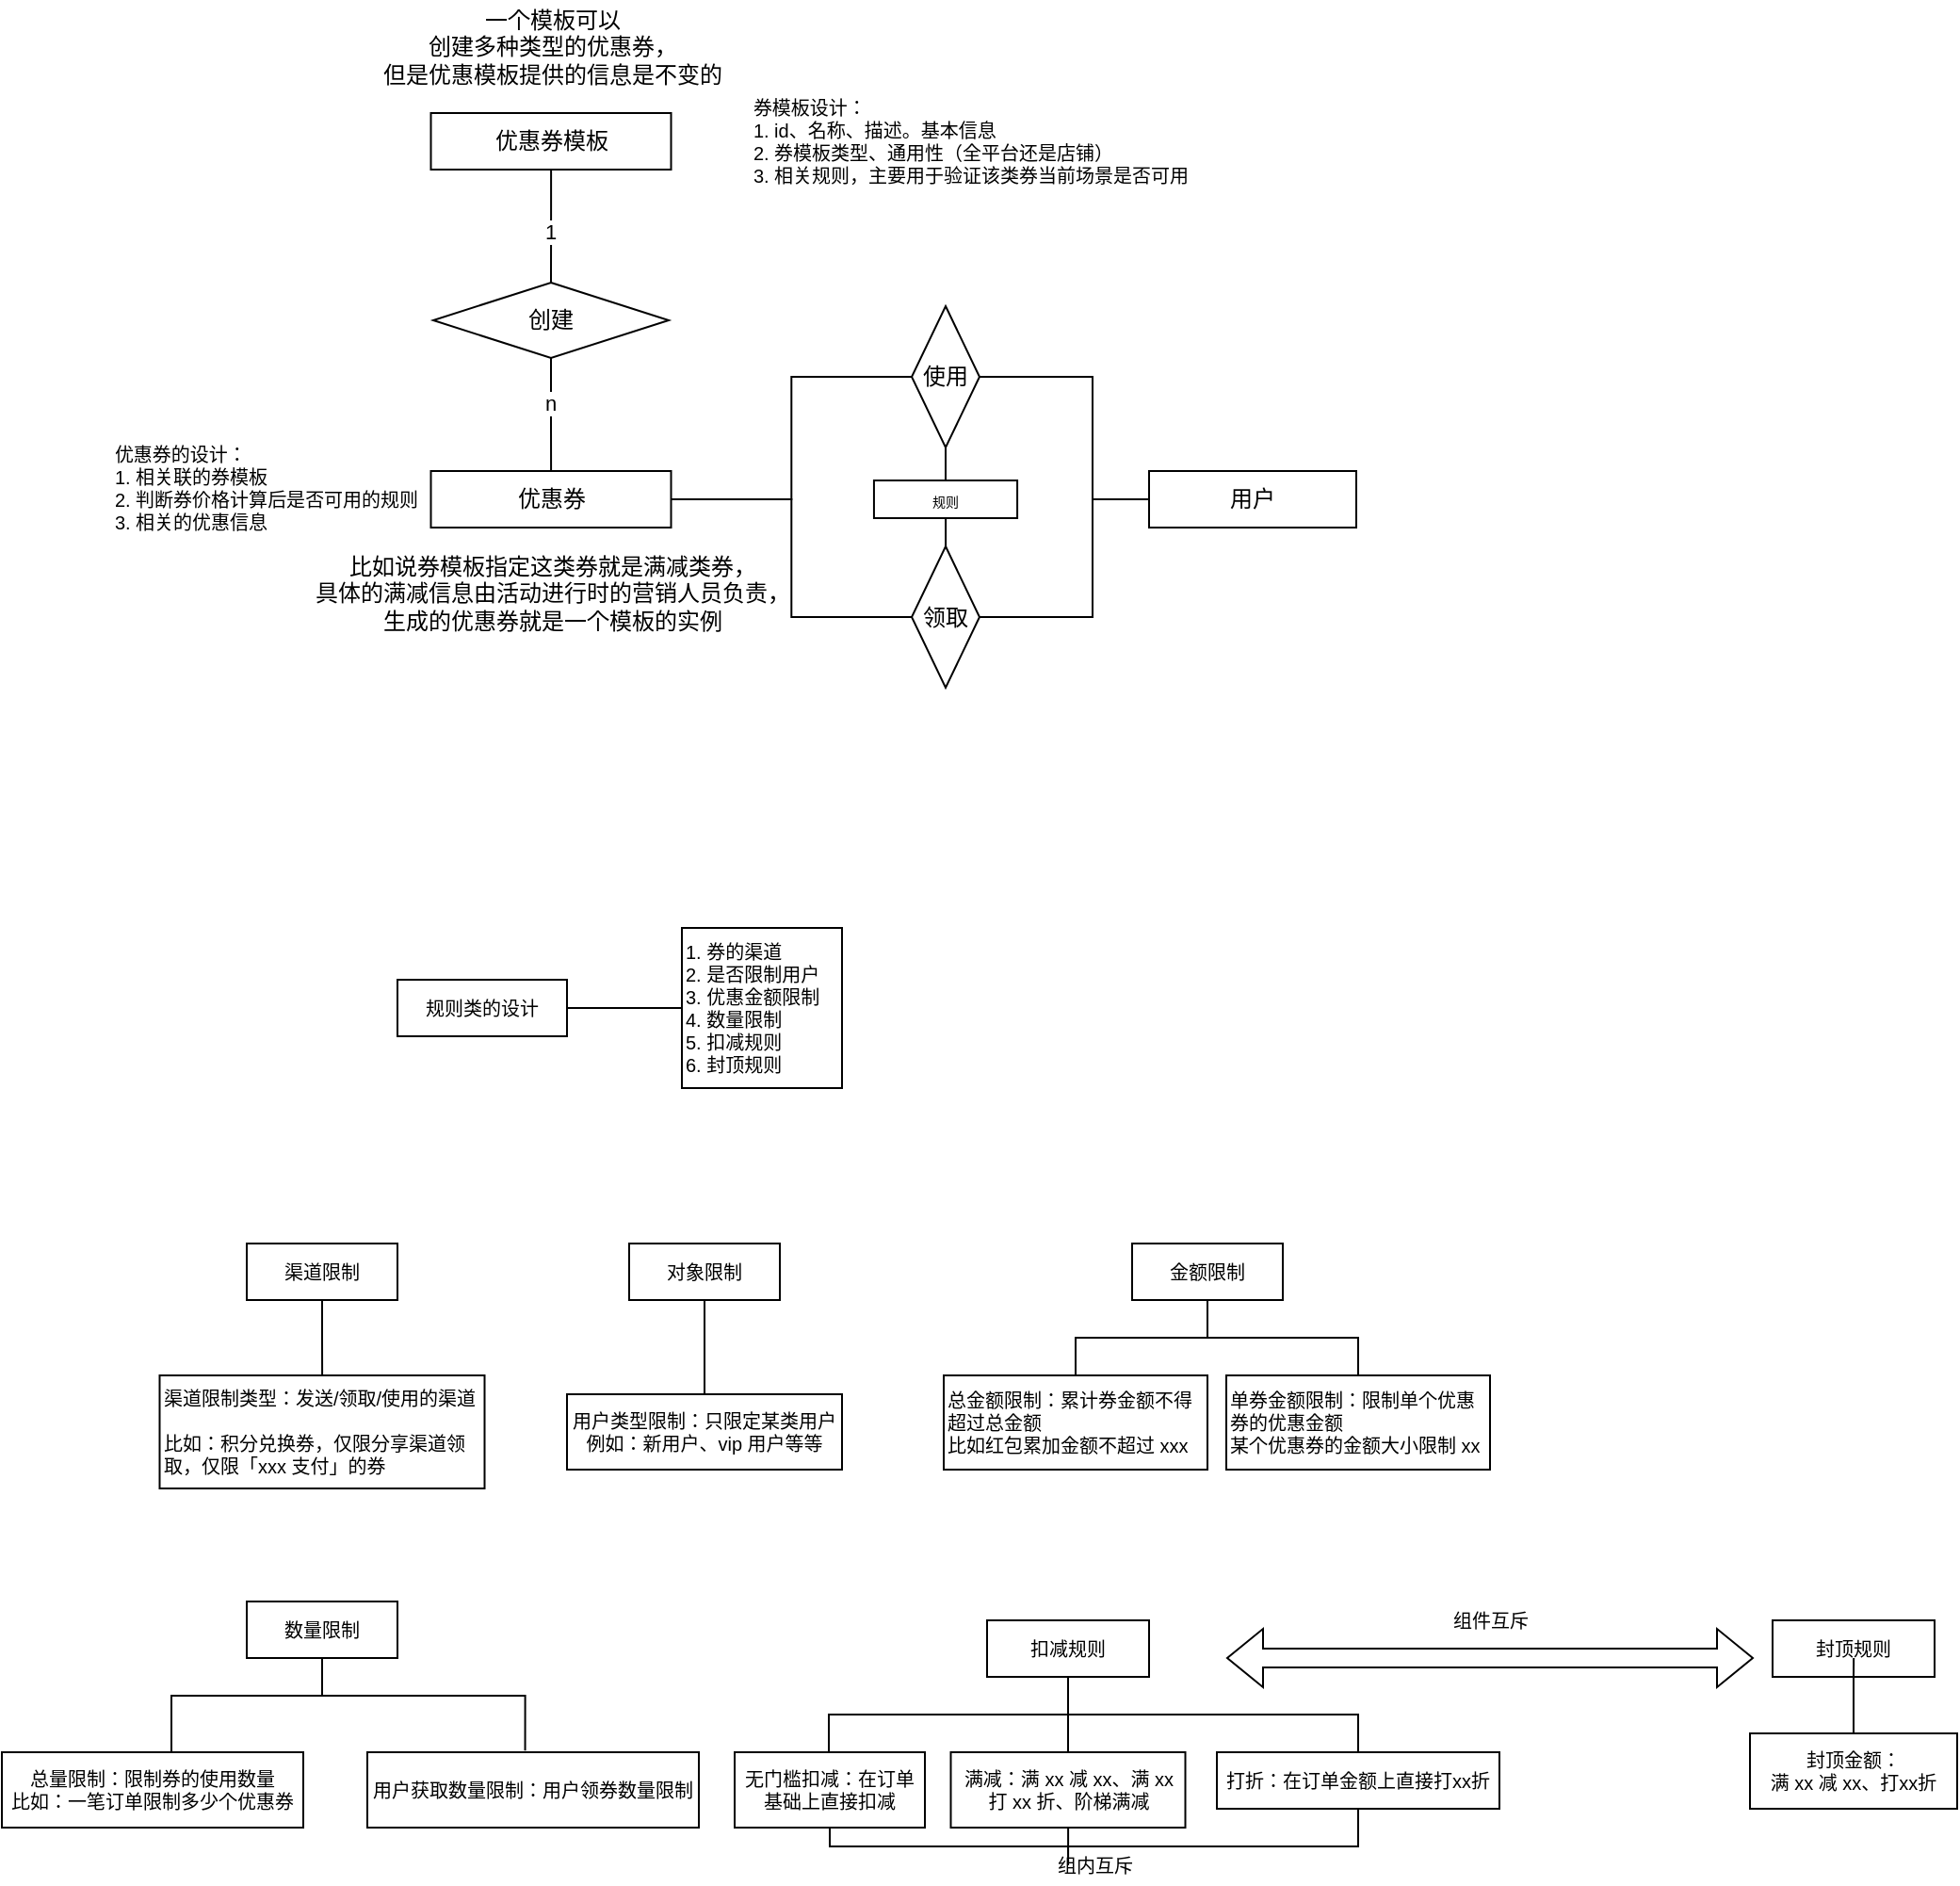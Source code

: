 <mxfile version="16.5.1" type="device"><diagram id="oDorXNIv4KmlT0I0OUTY" name="第 1 页"><mxGraphModel dx="1097" dy="675" grid="1" gridSize="10" guides="1" tooltips="1" connect="1" arrows="1" fold="1" page="1" pageScale="1" pageWidth="827" pageHeight="1169" math="0" shadow="0"><root><mxCell id="0"/><mxCell id="1" parent="0"/><mxCell id="9bfKl7xzVv9Yg-Ll1ekX-3" value="" style="edgeStyle=orthogonalEdgeStyle;rounded=1;orthogonalLoop=1;jettySize=auto;html=1;strokeColor=default;endArrow=none;endFill=0;" edge="1" parent="1" source="9bfKl7xzVv9Yg-Ll1ekX-1" target="9bfKl7xzVv9Yg-Ll1ekX-2"><mxGeometry relative="1" as="geometry"/></mxCell><mxCell id="9bfKl7xzVv9Yg-Ll1ekX-8" value="1" style="edgeLabel;html=1;align=center;verticalAlign=middle;resizable=0;points=[];" vertex="1" connectable="0" parent="9bfKl7xzVv9Yg-Ll1ekX-3"><mxGeometry x="0.094" y="-1" relative="1" as="geometry"><mxPoint as="offset"/></mxGeometry></mxCell><mxCell id="9bfKl7xzVv9Yg-Ll1ekX-1" value="优惠券模板" style="rounded=0;whiteSpace=wrap;html=1;" vertex="1" parent="1"><mxGeometry x="237.75" y="230" width="127.5" height="30" as="geometry"/></mxCell><mxCell id="9bfKl7xzVv9Yg-Ll1ekX-6" value="" style="edgeStyle=orthogonalEdgeStyle;rounded=1;orthogonalLoop=1;jettySize=auto;html=1;endArrow=none;endFill=0;strokeColor=default;" edge="1" parent="1" source="9bfKl7xzVv9Yg-Ll1ekX-2" target="9bfKl7xzVv9Yg-Ll1ekX-5"><mxGeometry relative="1" as="geometry"/></mxCell><mxCell id="9bfKl7xzVv9Yg-Ll1ekX-9" value="n" style="edgeLabel;html=1;align=center;verticalAlign=middle;resizable=0;points=[];" vertex="1" connectable="0" parent="9bfKl7xzVv9Yg-Ll1ekX-6"><mxGeometry x="-0.197" y="-1" relative="1" as="geometry"><mxPoint as="offset"/></mxGeometry></mxCell><mxCell id="9bfKl7xzVv9Yg-Ll1ekX-2" value="创建" style="rhombus;whiteSpace=wrap;html=1;rounded=0;" vertex="1" parent="1"><mxGeometry x="239" y="320" width="125" height="40" as="geometry"/></mxCell><mxCell id="9bfKl7xzVv9Yg-Ll1ekX-13" value="" style="edgeStyle=orthogonalEdgeStyle;rounded=0;orthogonalLoop=1;jettySize=auto;html=1;endArrow=none;endFill=0;strokeColor=default;entryX=0;entryY=0.5;entryDx=0;entryDy=0;" edge="1" parent="1" source="9bfKl7xzVv9Yg-Ll1ekX-5" target="9bfKl7xzVv9Yg-Ll1ekX-12"><mxGeometry relative="1" as="geometry"/></mxCell><mxCell id="9bfKl7xzVv9Yg-Ll1ekX-5" value="优惠券" style="whiteSpace=wrap;html=1;rounded=0;" vertex="1" parent="1"><mxGeometry x="237.75" y="420" width="127.5" height="30" as="geometry"/></mxCell><mxCell id="9bfKl7xzVv9Yg-Ll1ekX-7" value="一个模板可以&lt;br&gt;创建多种类型的优惠券，&lt;br&gt;但是优惠模板提供的信息是不变的" style="text;html=1;align=center;verticalAlign=middle;resizable=0;points=[];autosize=1;strokeColor=none;fillColor=none;" vertex="1" parent="1"><mxGeometry x="201.5" y="170" width="200" height="50" as="geometry"/></mxCell><mxCell id="9bfKl7xzVv9Yg-Ll1ekX-10" value="比如说券模板指定这类券就是满减类券，&lt;br&gt;具体的满减信息由活动进行时的营销人员负责，&lt;br&gt;生成的优惠券就是一个模板的实例" style="text;html=1;align=center;verticalAlign=middle;resizable=0;points=[];autosize=1;strokeColor=none;fillColor=none;" vertex="1" parent="1"><mxGeometry x="166.5" y="460" width="270" height="50" as="geometry"/></mxCell><mxCell id="9bfKl7xzVv9Yg-Ll1ekX-11" value="用户" style="whiteSpace=wrap;html=1;" vertex="1" parent="1"><mxGeometry x="619" y="420" width="110" height="30" as="geometry"/></mxCell><mxCell id="9bfKl7xzVv9Yg-Ll1ekX-14" value="" style="edgeStyle=orthogonalEdgeStyle;rounded=0;orthogonalLoop=1;jettySize=auto;html=1;endArrow=none;endFill=0;strokeColor=default;entryX=0;entryY=0.5;entryDx=0;entryDy=0;" edge="1" parent="1" source="9bfKl7xzVv9Yg-Ll1ekX-12" target="9bfKl7xzVv9Yg-Ll1ekX-11"><mxGeometry relative="1" as="geometry"><Array as="points"><mxPoint x="589" y="370"/><mxPoint x="589" y="435"/></Array></mxGeometry></mxCell><mxCell id="9bfKl7xzVv9Yg-Ll1ekX-16" value="" style="edgeStyle=orthogonalEdgeStyle;rounded=0;orthogonalLoop=1;jettySize=auto;html=1;endArrow=none;endFill=0;strokeColor=default;" edge="1" parent="1" source="9bfKl7xzVv9Yg-Ll1ekX-12" target="9bfKl7xzVv9Yg-Ll1ekX-15"><mxGeometry relative="1" as="geometry"/></mxCell><mxCell id="9bfKl7xzVv9Yg-Ll1ekX-12" value="使用" style="rhombus;whiteSpace=wrap;html=1;rounded=0;" vertex="1" parent="1"><mxGeometry x="493" y="332.5" width="36" height="75" as="geometry"/></mxCell><mxCell id="9bfKl7xzVv9Yg-Ll1ekX-20" value="" style="edgeStyle=orthogonalEdgeStyle;rounded=0;orthogonalLoop=1;jettySize=auto;html=1;fontSize=7;endArrow=none;endFill=0;strokeColor=default;" edge="1" parent="1" source="9bfKl7xzVv9Yg-Ll1ekX-15" target="9bfKl7xzVv9Yg-Ll1ekX-17"><mxGeometry relative="1" as="geometry"/></mxCell><mxCell id="9bfKl7xzVv9Yg-Ll1ekX-15" value="&lt;font style=&quot;font-size: 7px&quot;&gt;规则&lt;/font&gt;" style="whiteSpace=wrap;html=1;rounded=0;" vertex="1" parent="1"><mxGeometry x="472.97" y="425" width="76.07" height="20" as="geometry"/></mxCell><mxCell id="9bfKl7xzVv9Yg-Ll1ekX-18" value="" style="edgeStyle=orthogonalEdgeStyle;rounded=0;orthogonalLoop=1;jettySize=auto;html=1;endArrow=none;endFill=0;strokeColor=default;exitX=1;exitY=0.5;exitDx=0;exitDy=0;" edge="1" parent="1" source="9bfKl7xzVv9Yg-Ll1ekX-17" target="9bfKl7xzVv9Yg-Ll1ekX-11"><mxGeometry relative="1" as="geometry"><Array as="points"><mxPoint x="589" y="498"/><mxPoint x="589" y="435"/></Array></mxGeometry></mxCell><mxCell id="9bfKl7xzVv9Yg-Ll1ekX-19" value="" style="edgeStyle=orthogonalEdgeStyle;rounded=0;orthogonalLoop=1;jettySize=auto;html=1;endArrow=none;endFill=0;strokeColor=default;entryX=1;entryY=0.5;entryDx=0;entryDy=0;" edge="1" parent="1" source="9bfKl7xzVv9Yg-Ll1ekX-17" target="9bfKl7xzVv9Yg-Ll1ekX-5"><mxGeometry relative="1" as="geometry"/></mxCell><mxCell id="9bfKl7xzVv9Yg-Ll1ekX-17" value="领取" style="rhombus;whiteSpace=wrap;html=1;rounded=0;" vertex="1" parent="1"><mxGeometry x="493" y="460" width="36" height="75" as="geometry"/></mxCell><mxCell id="9bfKl7xzVv9Yg-Ll1ekX-23" value="&lt;div style=&quot;text-align: left&quot;&gt;&lt;span&gt;券模板设计：&lt;/span&gt;&lt;/div&gt;&lt;div style=&quot;text-align: left&quot;&gt;&lt;span&gt;1. id、名称、描述。基本信息&lt;/span&gt;&lt;/div&gt;&lt;div style=&quot;text-align: left&quot;&gt;&lt;span&gt;2. 券模板类型、通用性（全平台还是店铺）&lt;/span&gt;&lt;/div&gt;&lt;div style=&quot;text-align: left&quot;&gt;&lt;span&gt;3. 相关规则，主要用于验证该类券当前场景是否可用&lt;/span&gt;&lt;/div&gt;" style="text;html=1;align=center;verticalAlign=middle;resizable=0;points=[];autosize=1;strokeColor=none;fillColor=none;fontSize=10;" vertex="1" parent="1"><mxGeometry x="399" y="220" width="250" height="50" as="geometry"/></mxCell><mxCell id="9bfKl7xzVv9Yg-Ll1ekX-24" value="&lt;div style=&quot;text-align: left&quot;&gt;&lt;span&gt;优惠券的设计：&lt;/span&gt;&lt;/div&gt;&lt;div style=&quot;text-align: left&quot;&gt;&lt;span&gt;1. 相关联的券模板&lt;/span&gt;&lt;/div&gt;&lt;div style=&quot;text-align: left&quot;&gt;&lt;span&gt;2. 判断券价格计算&lt;/span&gt;&lt;span&gt;后是&lt;/span&gt;&lt;span&gt;否可用的规则&lt;/span&gt;&lt;/div&gt;&lt;div style=&quot;text-align: left&quot;&gt;&lt;span&gt;3. 相关的优惠信息&lt;/span&gt;&lt;/div&gt;" style="text;html=1;align=center;verticalAlign=middle;resizable=0;points=[];autosize=1;strokeColor=none;fillColor=none;fontSize=10;" vertex="1" parent="1"><mxGeometry x="60" y="404" width="180" height="50" as="geometry"/></mxCell><mxCell id="9bfKl7xzVv9Yg-Ll1ekX-30" value="" style="edgeStyle=orthogonalEdgeStyle;rounded=0;orthogonalLoop=1;jettySize=auto;html=1;fontSize=10;endArrow=none;endFill=0;strokeColor=default;" edge="1" parent="1" source="9bfKl7xzVv9Yg-Ll1ekX-25" target="9bfKl7xzVv9Yg-Ll1ekX-29"><mxGeometry relative="1" as="geometry"/></mxCell><mxCell id="9bfKl7xzVv9Yg-Ll1ekX-25" value="渠道限制" style="whiteSpace=wrap;html=1;fontSize=10;" vertex="1" parent="1"><mxGeometry x="140" y="830" width="80" height="30" as="geometry"/></mxCell><mxCell id="9bfKl7xzVv9Yg-Ll1ekX-28" value="" style="edgeStyle=orthogonalEdgeStyle;rounded=0;orthogonalLoop=1;jettySize=auto;html=1;fontSize=10;endArrow=none;endFill=0;strokeColor=default;" edge="1" parent="1" source="9bfKl7xzVv9Yg-Ll1ekX-26" target="9bfKl7xzVv9Yg-Ll1ekX-27"><mxGeometry relative="1" as="geometry"/></mxCell><mxCell id="9bfKl7xzVv9Yg-Ll1ekX-26" value="规则类的设计" style="whiteSpace=wrap;html=1;fontSize=10;" vertex="1" parent="1"><mxGeometry x="220" y="690" width="90" height="30" as="geometry"/></mxCell><mxCell id="9bfKl7xzVv9Yg-Ll1ekX-27" value="1. 券的渠道&lt;br&gt;2. 是否限制用户&lt;br&gt;3. 优惠金额限制&lt;br&gt;4. 数量限制&lt;br&gt;5. 扣减规则&lt;br&gt;6. 封顶规则" style="whiteSpace=wrap;html=1;fontSize=10;align=left;" vertex="1" parent="1"><mxGeometry x="371" y="662.5" width="85" height="85" as="geometry"/></mxCell><mxCell id="9bfKl7xzVv9Yg-Ll1ekX-29" value="渠道限制类型：发送/领取/使用的渠道&lt;br&gt;&lt;br&gt;比如：积分兑换券，仅限分享渠道领取，仅限「xxx 支付」的券" style="whiteSpace=wrap;html=1;fontSize=10;align=left;" vertex="1" parent="1"><mxGeometry x="93.75" y="900" width="172.5" height="60" as="geometry"/></mxCell><mxCell id="9bfKl7xzVv9Yg-Ll1ekX-33" value="" style="edgeStyle=orthogonalEdgeStyle;rounded=0;orthogonalLoop=1;jettySize=auto;html=1;fontSize=10;endArrow=none;endFill=0;strokeColor=default;" edge="1" parent="1" source="9bfKl7xzVv9Yg-Ll1ekX-31" target="9bfKl7xzVv9Yg-Ll1ekX-32"><mxGeometry relative="1" as="geometry"/></mxCell><mxCell id="9bfKl7xzVv9Yg-Ll1ekX-31" value="对象限制" style="whiteSpace=wrap;html=1;fontSize=10;" vertex="1" parent="1"><mxGeometry x="343" y="830" width="80" height="30" as="geometry"/></mxCell><mxCell id="9bfKl7xzVv9Yg-Ll1ekX-32" value="用户类型限制：只限定某类用户&lt;br&gt;例如：新用户、vip 用户等等" style="whiteSpace=wrap;html=1;fontSize=10;" vertex="1" parent="1"><mxGeometry x="310" y="910" width="146" height="40" as="geometry"/></mxCell><mxCell id="9bfKl7xzVv9Yg-Ll1ekX-36" value="总金额限制：累计券金额不得超过总金额&lt;br&gt;比如红包累加金额不超过 xxx" style="whiteSpace=wrap;html=1;fontSize=10;align=left;" vertex="1" parent="1"><mxGeometry x="510" y="900" width="140" height="50" as="geometry"/></mxCell><mxCell id="9bfKl7xzVv9Yg-Ll1ekX-38" value="" style="edgeStyle=orthogonalEdgeStyle;rounded=0;orthogonalLoop=1;jettySize=auto;html=1;fontSize=10;endArrow=none;endFill=0;strokeColor=default;" edge="1" parent="1" source="9bfKl7xzVv9Yg-Ll1ekX-37" target="9bfKl7xzVv9Yg-Ll1ekX-36"><mxGeometry relative="1" as="geometry"/></mxCell><mxCell id="9bfKl7xzVv9Yg-Ll1ekX-40" style="edgeStyle=orthogonalEdgeStyle;rounded=0;orthogonalLoop=1;jettySize=auto;html=1;entryX=0.5;entryY=0;entryDx=0;entryDy=0;fontSize=10;endArrow=none;endFill=0;strokeColor=default;" edge="1" parent="1" source="9bfKl7xzVv9Yg-Ll1ekX-37" target="9bfKl7xzVv9Yg-Ll1ekX-39"><mxGeometry relative="1" as="geometry"><Array as="points"><mxPoint x="650" y="880"/><mxPoint x="730" y="880"/></Array></mxGeometry></mxCell><mxCell id="9bfKl7xzVv9Yg-Ll1ekX-37" value="金额限制" style="whiteSpace=wrap;html=1;fontSize=10;" vertex="1" parent="1"><mxGeometry x="610" y="830" width="80" height="30" as="geometry"/></mxCell><mxCell id="9bfKl7xzVv9Yg-Ll1ekX-39" value="单券金额限制：限制单个优惠券的优惠金额&lt;br&gt;某个优惠券的金额大小限制 xx" style="whiteSpace=wrap;html=1;fontSize=10;align=left;" vertex="1" parent="1"><mxGeometry x="660" y="900" width="140" height="50" as="geometry"/></mxCell><mxCell id="9bfKl7xzVv9Yg-Ll1ekX-44" value="" style="edgeStyle=orthogonalEdgeStyle;rounded=0;orthogonalLoop=1;jettySize=auto;html=1;fontSize=10;endArrow=none;endFill=0;strokeColor=default;" edge="1" parent="1" source="9bfKl7xzVv9Yg-Ll1ekX-42" target="9bfKl7xzVv9Yg-Ll1ekX-43"><mxGeometry relative="1" as="geometry"><Array as="points"><mxPoint x="180" y="1070"/><mxPoint x="100" y="1070"/></Array></mxGeometry></mxCell><mxCell id="9bfKl7xzVv9Yg-Ll1ekX-46" style="edgeStyle=orthogonalEdgeStyle;rounded=0;orthogonalLoop=1;jettySize=auto;html=1;entryX=0.476;entryY=-0.022;entryDx=0;entryDy=0;entryPerimeter=0;fontSize=10;endArrow=none;endFill=0;strokeColor=default;" edge="1" parent="1" source="9bfKl7xzVv9Yg-Ll1ekX-42" target="9bfKl7xzVv9Yg-Ll1ekX-45"><mxGeometry relative="1" as="geometry"><Array as="points"><mxPoint x="180" y="1070"/><mxPoint x="288" y="1070"/></Array></mxGeometry></mxCell><mxCell id="9bfKl7xzVv9Yg-Ll1ekX-42" value="数量限制" style="whiteSpace=wrap;html=1;fontSize=10;" vertex="1" parent="1"><mxGeometry x="140" y="1020" width="80" height="30" as="geometry"/></mxCell><mxCell id="9bfKl7xzVv9Yg-Ll1ekX-43" value="总量限制：限制券的使用数量&lt;br&gt;比如：一笔订单限制多少个优惠券" style="whiteSpace=wrap;html=1;fontSize=10;" vertex="1" parent="1"><mxGeometry x="10" y="1100" width="160" height="40" as="geometry"/></mxCell><mxCell id="9bfKl7xzVv9Yg-Ll1ekX-45" value="用户获取数量限制：用户领券数量限制&lt;br&gt;" style="whiteSpace=wrap;html=1;fontSize=10;" vertex="1" parent="1"><mxGeometry x="204" y="1100" width="176" height="40" as="geometry"/></mxCell><mxCell id="9bfKl7xzVv9Yg-Ll1ekX-49" value="" style="edgeStyle=orthogonalEdgeStyle;rounded=0;orthogonalLoop=1;jettySize=auto;html=1;fontSize=10;endArrow=none;endFill=0;strokeColor=default;" edge="1" parent="1" source="9bfKl7xzVv9Yg-Ll1ekX-47" target="9bfKl7xzVv9Yg-Ll1ekX-48"><mxGeometry relative="1" as="geometry"><Array as="points"><mxPoint x="576" y="1080"/><mxPoint x="449" y="1080"/></Array></mxGeometry></mxCell><mxCell id="9bfKl7xzVv9Yg-Ll1ekX-51" style="edgeStyle=orthogonalEdgeStyle;rounded=0;orthogonalLoop=1;jettySize=auto;html=1;entryX=0.404;entryY=0.019;entryDx=0;entryDy=0;entryPerimeter=0;fontSize=10;endArrow=none;endFill=0;strokeColor=default;" edge="1" parent="1" source="9bfKl7xzVv9Yg-Ll1ekX-47" target="9bfKl7xzVv9Yg-Ll1ekX-50"><mxGeometry relative="1" as="geometry"><Array as="points"><mxPoint x="576" y="1101"/></Array></mxGeometry></mxCell><mxCell id="9bfKl7xzVv9Yg-Ll1ekX-53" style="edgeStyle=orthogonalEdgeStyle;rounded=0;orthogonalLoop=1;jettySize=auto;html=1;entryX=0.5;entryY=0;entryDx=0;entryDy=0;fontSize=10;endArrow=none;endFill=0;strokeColor=default;" edge="1" parent="1" source="9bfKl7xzVv9Yg-Ll1ekX-47" target="9bfKl7xzVv9Yg-Ll1ekX-52"><mxGeometry relative="1" as="geometry"><Array as="points"><mxPoint x="576" y="1080"/><mxPoint x="730" y="1080"/></Array></mxGeometry></mxCell><mxCell id="9bfKl7xzVv9Yg-Ll1ekX-47" value="扣减规则" style="whiteSpace=wrap;html=1;fontSize=10;" vertex="1" parent="1"><mxGeometry x="533" y="1030" width="86" height="30" as="geometry"/></mxCell><mxCell id="9bfKl7xzVv9Yg-Ll1ekX-60" style="edgeStyle=orthogonalEdgeStyle;rounded=0;orthogonalLoop=1;jettySize=auto;html=1;entryX=0.5;entryY=1;entryDx=0;entryDy=0;fontSize=10;endArrow=none;endFill=0;strokeColor=default;" edge="1" parent="1" source="9bfKl7xzVv9Yg-Ll1ekX-48" target="9bfKl7xzVv9Yg-Ll1ekX-52"><mxGeometry relative="1" as="geometry"><Array as="points"><mxPoint x="449" y="1150"/><mxPoint x="730" y="1150"/></Array></mxGeometry></mxCell><mxCell id="9bfKl7xzVv9Yg-Ll1ekX-48" value="无门槛扣减：在订单基础上直接扣减" style="whiteSpace=wrap;html=1;fontSize=10;" vertex="1" parent="1"><mxGeometry x="399" y="1100" width="101" height="40" as="geometry"/></mxCell><mxCell id="9bfKl7xzVv9Yg-Ll1ekX-52" value="打折：在订单金额上直接打xx折" style="whiteSpace=wrap;html=1;fontSize=10;" vertex="1" parent="1"><mxGeometry x="655" y="1100" width="150" height="30" as="geometry"/></mxCell><mxCell id="9bfKl7xzVv9Yg-Ll1ekX-61" style="edgeStyle=orthogonalEdgeStyle;rounded=0;orthogonalLoop=1;jettySize=auto;html=1;fontSize=10;endArrow=none;endFill=0;strokeColor=default;" edge="1" parent="1" source="9bfKl7xzVv9Yg-Ll1ekX-50"><mxGeometry relative="1" as="geometry"><mxPoint x="576.0" y="1150.0" as="targetPoint"/></mxGeometry></mxCell><mxCell id="9bfKl7xzVv9Yg-Ll1ekX-50" value="满减：满 xx 减 xx、满 xx 打 xx 折、阶梯满减" style="whiteSpace=wrap;html=1;fontSize=10;" vertex="1" parent="1"><mxGeometry x="513.75" y="1100" width="124.5" height="40" as="geometry"/></mxCell><mxCell id="9bfKl7xzVv9Yg-Ll1ekX-57" value="" style="edgeStyle=orthogonalEdgeStyle;rounded=0;orthogonalLoop=1;jettySize=auto;html=1;fontSize=10;endArrow=none;endFill=0;strokeColor=default;" edge="1" parent="1" source="9bfKl7xzVv9Yg-Ll1ekX-54" target="9bfKl7xzVv9Yg-Ll1ekX-56"><mxGeometry relative="1" as="geometry"/></mxCell><mxCell id="9bfKl7xzVv9Yg-Ll1ekX-54" value="封顶规则" style="whiteSpace=wrap;html=1;fontSize=10;" vertex="1" parent="1"><mxGeometry x="950" y="1030" width="86" height="30" as="geometry"/></mxCell><mxCell id="9bfKl7xzVv9Yg-Ll1ekX-55" style="edgeStyle=orthogonalEdgeStyle;rounded=0;orthogonalLoop=1;jettySize=auto;html=1;exitX=0.5;exitY=1;exitDx=0;exitDy=0;entryX=0.501;entryY=0.667;entryDx=0;entryDy=0;entryPerimeter=0;fontSize=10;endArrow=none;endFill=0;strokeColor=default;" edge="1" parent="1" source="9bfKl7xzVv9Yg-Ll1ekX-54" target="9bfKl7xzVv9Yg-Ll1ekX-54"><mxGeometry relative="1" as="geometry"/></mxCell><mxCell id="9bfKl7xzVv9Yg-Ll1ekX-56" value="封顶金额：&lt;br&gt;满 xx 减 xx、打xx折" style="whiteSpace=wrap;html=1;fontSize=10;" vertex="1" parent="1"><mxGeometry x="938" y="1090" width="110" height="40" as="geometry"/></mxCell><mxCell id="9bfKl7xzVv9Yg-Ll1ekX-58" value="" style="shape=flexArrow;endArrow=classic;startArrow=classic;html=1;rounded=0;fontSize=10;strokeColor=default;" edge="1" parent="1"><mxGeometry width="100" height="100" relative="1" as="geometry"><mxPoint x="660" y="1050" as="sourcePoint"/><mxPoint x="940" y="1050" as="targetPoint"/></mxGeometry></mxCell><mxCell id="9bfKl7xzVv9Yg-Ll1ekX-59" value="组件互斥" style="text;html=1;align=center;verticalAlign=middle;resizable=0;points=[];autosize=1;strokeColor=none;fillColor=none;fontSize=10;" vertex="1" parent="1"><mxGeometry x="770" y="1020" width="60" height="20" as="geometry"/></mxCell><mxCell id="9bfKl7xzVv9Yg-Ll1ekX-62" value="组内互斥" style="text;html=1;align=center;verticalAlign=middle;resizable=0;points=[];autosize=1;strokeColor=none;fillColor=none;fontSize=10;" vertex="1" parent="1"><mxGeometry x="560" y="1150" width="60" height="20" as="geometry"/></mxCell></root></mxGraphModel></diagram></mxfile>